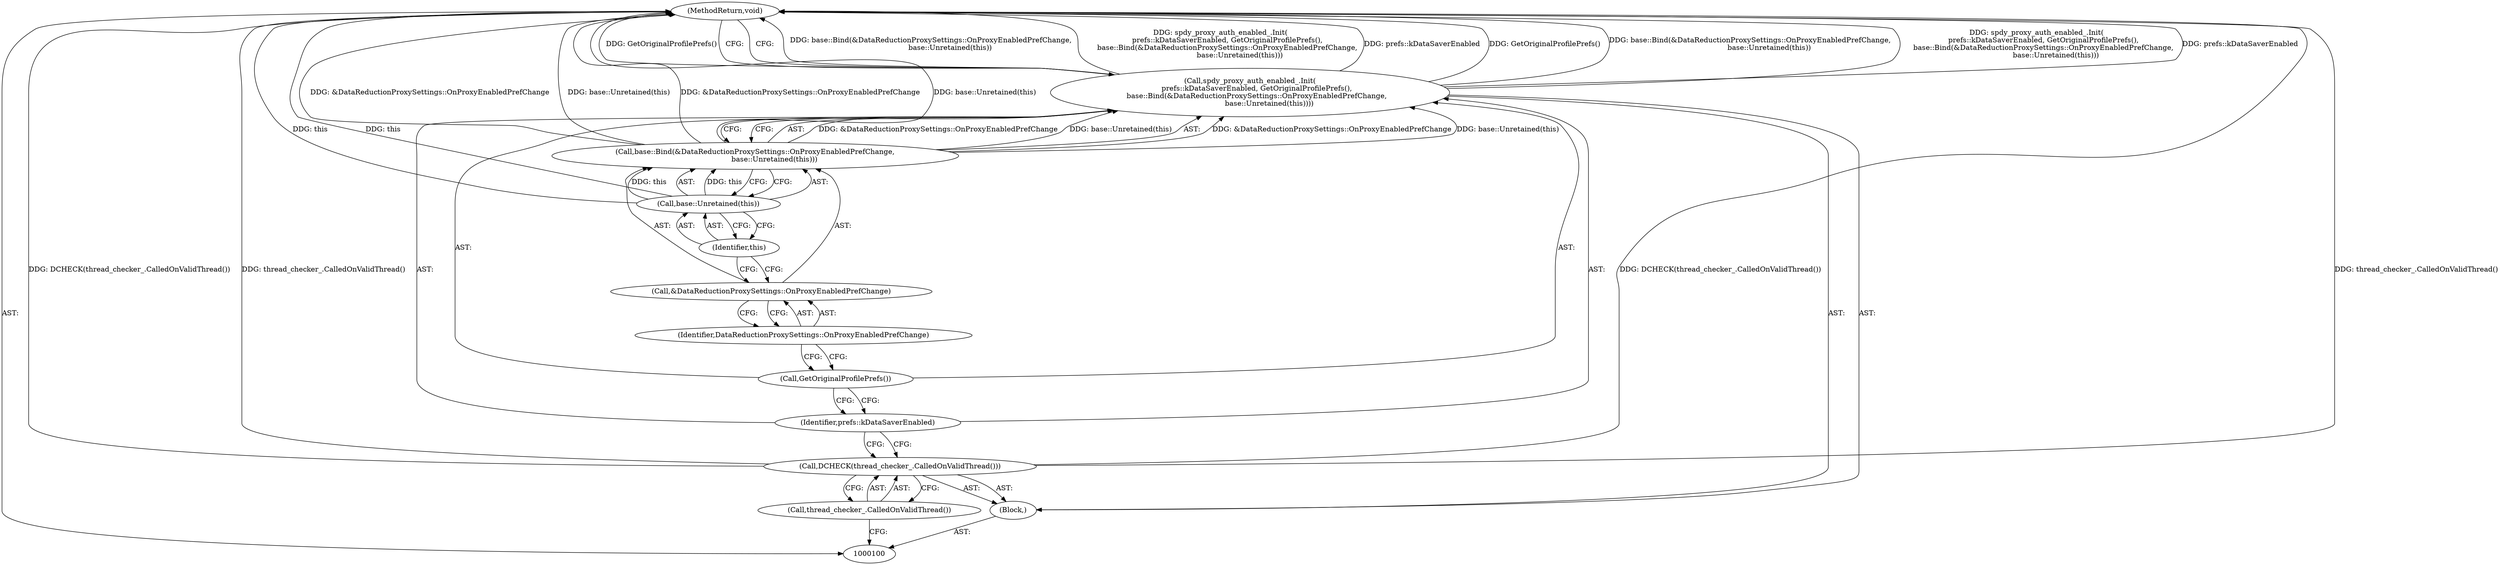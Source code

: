 digraph "1_Chrome_c995d4fe5e96f4d6d4a88b7867279b08e72d2579_5" {
"1000112" [label="(MethodReturn,void)"];
"1000101" [label="(Block,)"];
"1000102" [label="(Call,DCHECK(thread_checker_.CalledOnValidThread()))"];
"1000103" [label="(Call,thread_checker_.CalledOnValidThread())"];
"1000104" [label="(Call,spdy_proxy_auth_enabled_.Init(\n      prefs::kDataSaverEnabled, GetOriginalProfilePrefs(),\n      base::Bind(&DataReductionProxySettings::OnProxyEnabledPrefChange,\n                 base::Unretained(this))))"];
"1000106" [label="(Call,GetOriginalProfilePrefs())"];
"1000105" [label="(Identifier,prefs::kDataSaverEnabled)"];
"1000108" [label="(Call,&DataReductionProxySettings::OnProxyEnabledPrefChange)"];
"1000109" [label="(Identifier,DataReductionProxySettings::OnProxyEnabledPrefChange)"];
"1000107" [label="(Call,base::Bind(&DataReductionProxySettings::OnProxyEnabledPrefChange,\n                 base::Unretained(this)))"];
"1000110" [label="(Call,base::Unretained(this))"];
"1000111" [label="(Identifier,this)"];
"1000112" -> "1000100"  [label="AST: "];
"1000112" -> "1000104"  [label="CFG: "];
"1000107" -> "1000112"  [label="DDG: &DataReductionProxySettings::OnProxyEnabledPrefChange"];
"1000107" -> "1000112"  [label="DDG: base::Unretained(this)"];
"1000104" -> "1000112"  [label="DDG: base::Bind(&DataReductionProxySettings::OnProxyEnabledPrefChange,\n                 base::Unretained(this))"];
"1000104" -> "1000112"  [label="DDG: spdy_proxy_auth_enabled_.Init(\n      prefs::kDataSaverEnabled, GetOriginalProfilePrefs(),\n      base::Bind(&DataReductionProxySettings::OnProxyEnabledPrefChange,\n                 base::Unretained(this)))"];
"1000104" -> "1000112"  [label="DDG: prefs::kDataSaverEnabled"];
"1000104" -> "1000112"  [label="DDG: GetOriginalProfilePrefs()"];
"1000102" -> "1000112"  [label="DDG: thread_checker_.CalledOnValidThread()"];
"1000102" -> "1000112"  [label="DDG: DCHECK(thread_checker_.CalledOnValidThread())"];
"1000110" -> "1000112"  [label="DDG: this"];
"1000101" -> "1000100"  [label="AST: "];
"1000102" -> "1000101"  [label="AST: "];
"1000104" -> "1000101"  [label="AST: "];
"1000102" -> "1000101"  [label="AST: "];
"1000102" -> "1000103"  [label="CFG: "];
"1000103" -> "1000102"  [label="AST: "];
"1000105" -> "1000102"  [label="CFG: "];
"1000102" -> "1000112"  [label="DDG: thread_checker_.CalledOnValidThread()"];
"1000102" -> "1000112"  [label="DDG: DCHECK(thread_checker_.CalledOnValidThread())"];
"1000103" -> "1000102"  [label="AST: "];
"1000103" -> "1000100"  [label="CFG: "];
"1000102" -> "1000103"  [label="CFG: "];
"1000104" -> "1000101"  [label="AST: "];
"1000104" -> "1000107"  [label="CFG: "];
"1000105" -> "1000104"  [label="AST: "];
"1000106" -> "1000104"  [label="AST: "];
"1000107" -> "1000104"  [label="AST: "];
"1000112" -> "1000104"  [label="CFG: "];
"1000104" -> "1000112"  [label="DDG: base::Bind(&DataReductionProxySettings::OnProxyEnabledPrefChange,\n                 base::Unretained(this))"];
"1000104" -> "1000112"  [label="DDG: spdy_proxy_auth_enabled_.Init(\n      prefs::kDataSaverEnabled, GetOriginalProfilePrefs(),\n      base::Bind(&DataReductionProxySettings::OnProxyEnabledPrefChange,\n                 base::Unretained(this)))"];
"1000104" -> "1000112"  [label="DDG: prefs::kDataSaverEnabled"];
"1000104" -> "1000112"  [label="DDG: GetOriginalProfilePrefs()"];
"1000107" -> "1000104"  [label="DDG: &DataReductionProxySettings::OnProxyEnabledPrefChange"];
"1000107" -> "1000104"  [label="DDG: base::Unretained(this)"];
"1000106" -> "1000104"  [label="AST: "];
"1000106" -> "1000105"  [label="CFG: "];
"1000109" -> "1000106"  [label="CFG: "];
"1000105" -> "1000104"  [label="AST: "];
"1000105" -> "1000102"  [label="CFG: "];
"1000106" -> "1000105"  [label="CFG: "];
"1000108" -> "1000107"  [label="AST: "];
"1000108" -> "1000109"  [label="CFG: "];
"1000109" -> "1000108"  [label="AST: "];
"1000111" -> "1000108"  [label="CFG: "];
"1000109" -> "1000108"  [label="AST: "];
"1000109" -> "1000106"  [label="CFG: "];
"1000108" -> "1000109"  [label="CFG: "];
"1000107" -> "1000104"  [label="AST: "];
"1000107" -> "1000110"  [label="CFG: "];
"1000108" -> "1000107"  [label="AST: "];
"1000110" -> "1000107"  [label="AST: "];
"1000104" -> "1000107"  [label="CFG: "];
"1000107" -> "1000112"  [label="DDG: &DataReductionProxySettings::OnProxyEnabledPrefChange"];
"1000107" -> "1000112"  [label="DDG: base::Unretained(this)"];
"1000107" -> "1000104"  [label="DDG: &DataReductionProxySettings::OnProxyEnabledPrefChange"];
"1000107" -> "1000104"  [label="DDG: base::Unretained(this)"];
"1000110" -> "1000107"  [label="DDG: this"];
"1000110" -> "1000107"  [label="AST: "];
"1000110" -> "1000111"  [label="CFG: "];
"1000111" -> "1000110"  [label="AST: "];
"1000107" -> "1000110"  [label="CFG: "];
"1000110" -> "1000112"  [label="DDG: this"];
"1000110" -> "1000107"  [label="DDG: this"];
"1000111" -> "1000110"  [label="AST: "];
"1000111" -> "1000108"  [label="CFG: "];
"1000110" -> "1000111"  [label="CFG: "];
}
